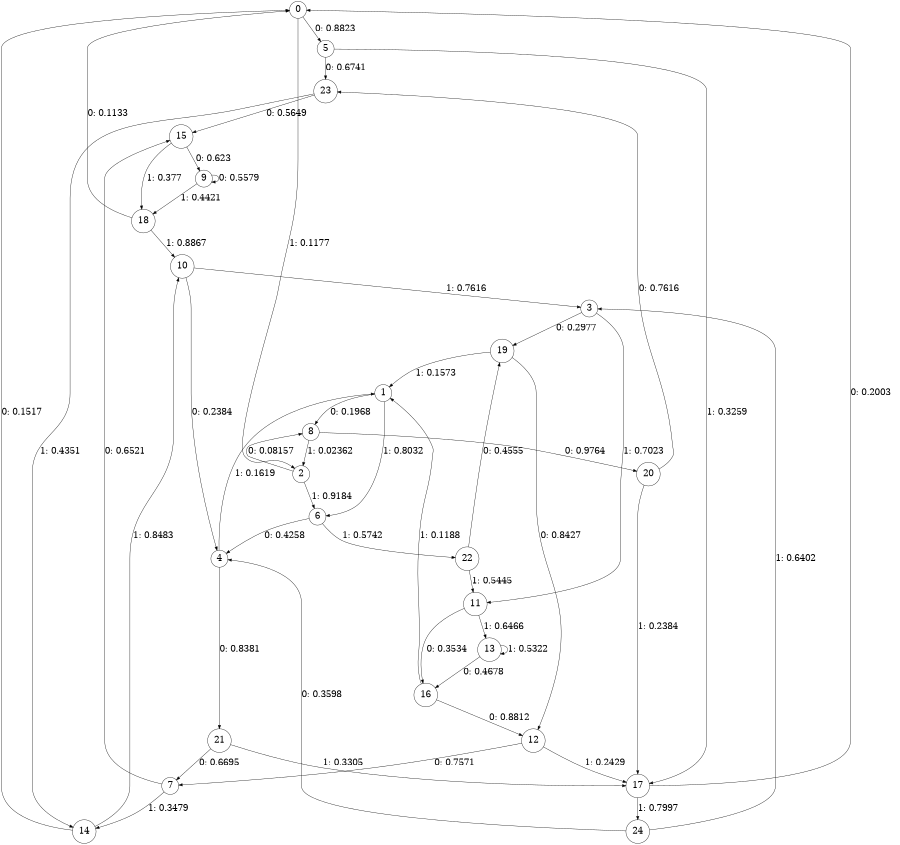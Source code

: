 digraph "ch9concat_phase3_L5" {
size = "6,8.5";
ratio = "fill";
node [shape = circle];
node [fontsize = 24];
edge [fontsize = 24];
0 -> 5 [label = "0: 0.8823   "];
0 -> 2 [label = "1: 0.1177   "];
1 -> 8 [label = "0: 0.1968   "];
1 -> 6 [label = "1: 0.8032   "];
2 -> 8 [label = "0: 0.08157  "];
2 -> 6 [label = "1: 0.9184   "];
3 -> 19 [label = "0: 0.2977   "];
3 -> 11 [label = "1: 0.7023   "];
4 -> 21 [label = "0: 0.8381   "];
4 -> 1 [label = "1: 0.1619   "];
5 -> 23 [label = "0: 0.6741   "];
5 -> 17 [label = "1: 0.3259   "];
6 -> 4 [label = "0: 0.4258   "];
6 -> 22 [label = "1: 0.5742   "];
7 -> 15 [label = "0: 0.6521   "];
7 -> 14 [label = "1: 0.3479   "];
8 -> 20 [label = "0: 0.9764   "];
8 -> 2 [label = "1: 0.02362  "];
9 -> 9 [label = "0: 0.5579   "];
9 -> 18 [label = "1: 0.4421   "];
10 -> 4 [label = "0: 0.2384   "];
10 -> 3 [label = "1: 0.7616   "];
11 -> 16 [label = "0: 0.3534   "];
11 -> 13 [label = "1: 0.6466   "];
12 -> 7 [label = "0: 0.7571   "];
12 -> 17 [label = "1: 0.2429   "];
13 -> 16 [label = "0: 0.4678   "];
13 -> 13 [label = "1: 0.5322   "];
14 -> 0 [label = "0: 0.1517   "];
14 -> 10 [label = "1: 0.8483   "];
15 -> 9 [label = "0: 0.623    "];
15 -> 18 [label = "1: 0.377    "];
16 -> 12 [label = "0: 0.8812   "];
16 -> 1 [label = "1: 0.1188   "];
17 -> 0 [label = "0: 0.2003   "];
17 -> 24 [label = "1: 0.7997   "];
18 -> 0 [label = "0: 0.1133   "];
18 -> 10 [label = "1: 0.8867   "];
19 -> 12 [label = "0: 0.8427   "];
19 -> 1 [label = "1: 0.1573   "];
20 -> 23 [label = "0: 0.7616   "];
20 -> 17 [label = "1: 0.2384   "];
21 -> 7 [label = "0: 0.6695   "];
21 -> 17 [label = "1: 0.3305   "];
22 -> 19 [label = "0: 0.4555   "];
22 -> 11 [label = "1: 0.5445   "];
23 -> 15 [label = "0: 0.5649   "];
23 -> 14 [label = "1: 0.4351   "];
24 -> 4 [label = "0: 0.3598   "];
24 -> 3 [label = "1: 0.6402   "];
}